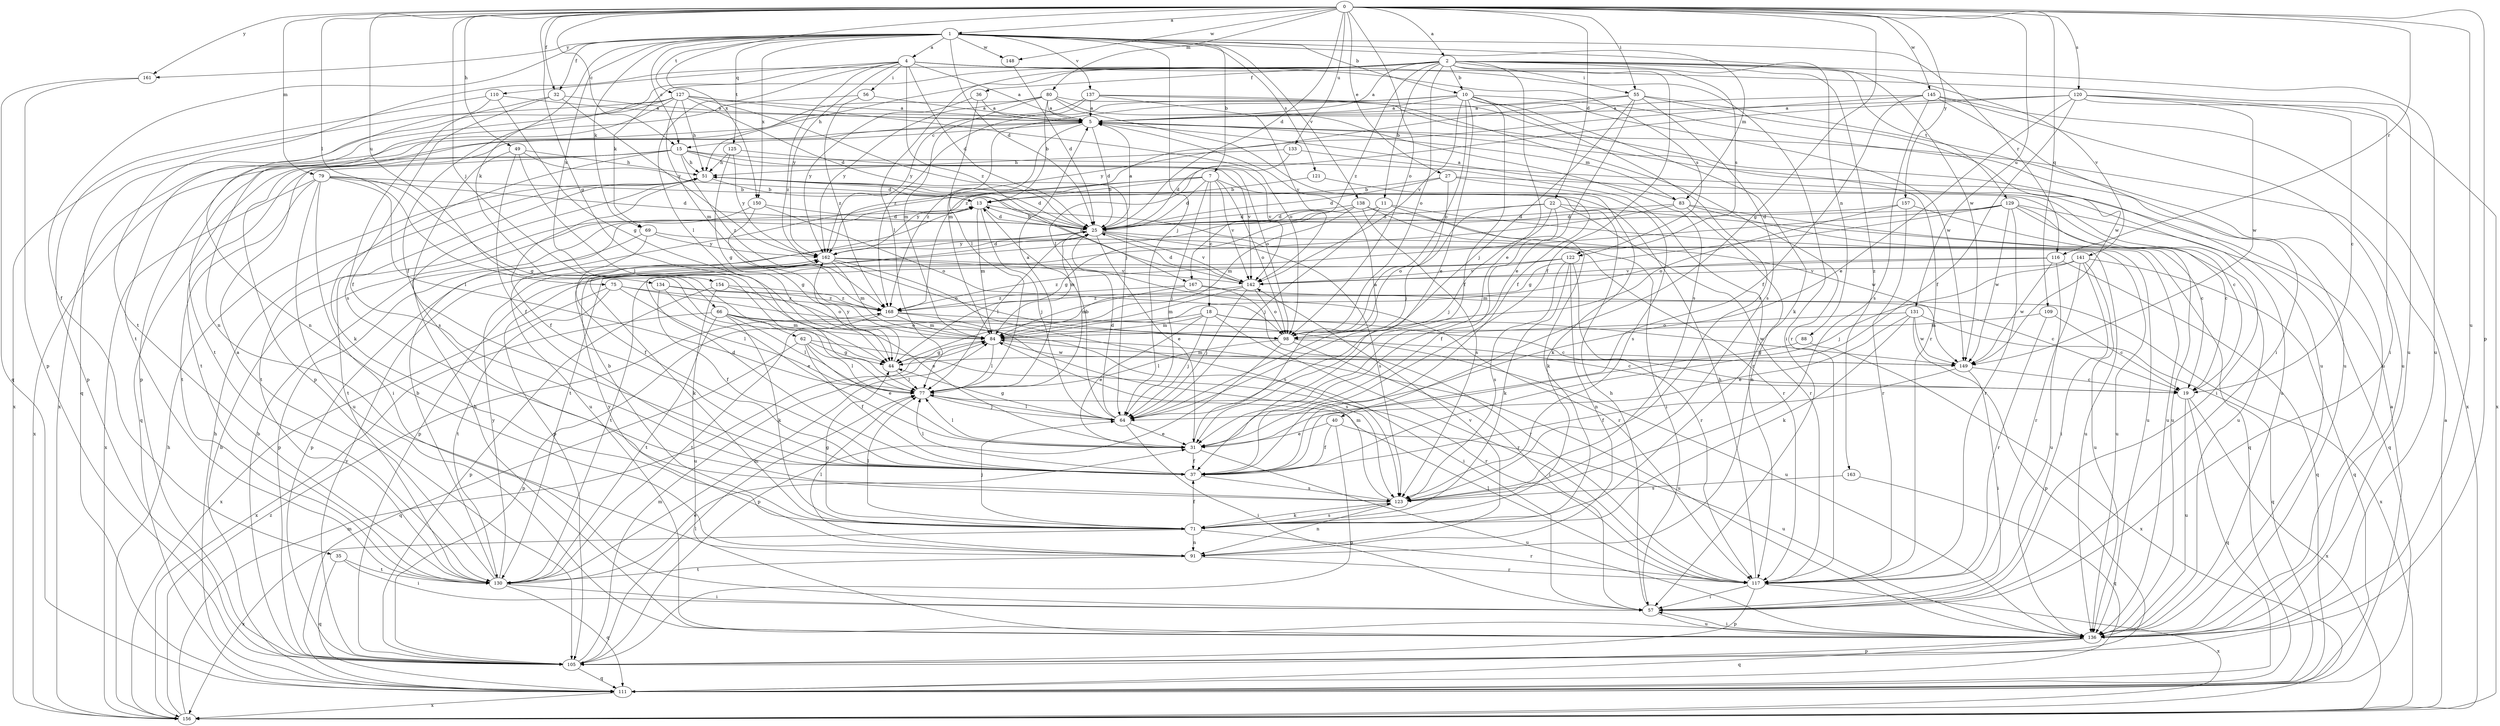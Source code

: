 strict digraph  {
0;
1;
2;
4;
5;
7;
10;
11;
13;
15;
18;
19;
22;
25;
27;
31;
32;
35;
36;
37;
40;
44;
49;
51;
55;
56;
57;
62;
64;
66;
69;
71;
75;
77;
79;
80;
83;
84;
88;
91;
98;
105;
109;
110;
111;
116;
117;
120;
121;
122;
123;
125;
127;
129;
130;
131;
133;
134;
136;
137;
138;
141;
142;
145;
148;
149;
150;
154;
156;
157;
161;
162;
163;
167;
168;
0 -> 1  [label=a];
0 -> 2  [label=a];
0 -> 15  [label=c];
0 -> 22  [label=d];
0 -> 25  [label=d];
0 -> 27  [label=e];
0 -> 32  [label=f];
0 -> 40  [label=g];
0 -> 44  [label=g];
0 -> 49  [label=h];
0 -> 55  [label=i];
0 -> 62  [label=j];
0 -> 75  [label=l];
0 -> 79  [label=m];
0 -> 80  [label=m];
0 -> 98  [label=o];
0 -> 105  [label=p];
0 -> 109  [label=q];
0 -> 116  [label=r];
0 -> 120  [label=s];
0 -> 131  [label=u];
0 -> 133  [label=u];
0 -> 134  [label=u];
0 -> 136  [label=u];
0 -> 145  [label=w];
0 -> 148  [label=w];
0 -> 150  [label=x];
0 -> 157  [label=y];
0 -> 161  [label=y];
1 -> 4  [label=a];
1 -> 7  [label=b];
1 -> 10  [label=b];
1 -> 15  [label=c];
1 -> 25  [label=d];
1 -> 32  [label=f];
1 -> 35  [label=f];
1 -> 64  [label=j];
1 -> 66  [label=k];
1 -> 69  [label=k];
1 -> 83  [label=m];
1 -> 116  [label=r];
1 -> 121  [label=s];
1 -> 125  [label=t];
1 -> 127  [label=t];
1 -> 137  [label=v];
1 -> 138  [label=v];
1 -> 148  [label=w];
1 -> 149  [label=w];
1 -> 150  [label=x];
1 -> 154  [label=x];
1 -> 161  [label=y];
2 -> 5  [label=a];
2 -> 10  [label=b];
2 -> 11  [label=b];
2 -> 31  [label=e];
2 -> 36  [label=f];
2 -> 37  [label=f];
2 -> 51  [label=h];
2 -> 55  [label=i];
2 -> 69  [label=k];
2 -> 77  [label=l];
2 -> 88  [label=n];
2 -> 98  [label=o];
2 -> 122  [label=s];
2 -> 129  [label=t];
2 -> 130  [label=t];
2 -> 136  [label=u];
2 -> 141  [label=v];
2 -> 163  [label=z];
2 -> 167  [label=z];
4 -> 5  [label=a];
4 -> 25  [label=d];
4 -> 37  [label=f];
4 -> 56  [label=i];
4 -> 57  [label=i];
4 -> 77  [label=l];
4 -> 110  [label=q];
4 -> 122  [label=s];
4 -> 136  [label=u];
4 -> 162  [label=y];
4 -> 167  [label=z];
4 -> 168  [label=z];
5 -> 15  [label=c];
5 -> 25  [label=d];
5 -> 83  [label=m];
5 -> 130  [label=t];
5 -> 168  [label=z];
7 -> 13  [label=b];
7 -> 18  [label=c];
7 -> 19  [label=c];
7 -> 25  [label=d];
7 -> 64  [label=j];
7 -> 98  [label=o];
7 -> 136  [label=u];
7 -> 142  [label=v];
7 -> 162  [label=y];
10 -> 5  [label=a];
10 -> 31  [label=e];
10 -> 37  [label=f];
10 -> 71  [label=k];
10 -> 84  [label=m];
10 -> 98  [label=o];
10 -> 123  [label=s];
10 -> 136  [label=u];
10 -> 142  [label=v];
10 -> 149  [label=w];
10 -> 168  [label=z];
11 -> 25  [label=d];
11 -> 64  [label=j];
11 -> 71  [label=k];
11 -> 105  [label=p];
11 -> 136  [label=u];
13 -> 25  [label=d];
13 -> 64  [label=j];
13 -> 84  [label=m];
13 -> 117  [label=r];
15 -> 51  [label=h];
15 -> 71  [label=k];
15 -> 98  [label=o];
15 -> 111  [label=q];
15 -> 117  [label=r];
15 -> 130  [label=t];
15 -> 142  [label=v];
15 -> 156  [label=x];
15 -> 168  [label=z];
18 -> 19  [label=c];
18 -> 31  [label=e];
18 -> 64  [label=j];
18 -> 84  [label=m];
18 -> 105  [label=p];
18 -> 117  [label=r];
18 -> 149  [label=w];
19 -> 111  [label=q];
19 -> 136  [label=u];
19 -> 156  [label=x];
22 -> 19  [label=c];
22 -> 25  [label=d];
22 -> 37  [label=f];
22 -> 64  [label=j];
22 -> 98  [label=o];
22 -> 117  [label=r];
25 -> 5  [label=a];
25 -> 13  [label=b];
25 -> 31  [label=e];
25 -> 77  [label=l];
25 -> 84  [label=m];
25 -> 105  [label=p];
25 -> 123  [label=s];
25 -> 136  [label=u];
25 -> 142  [label=v];
25 -> 162  [label=y];
27 -> 13  [label=b];
27 -> 25  [label=d];
27 -> 57  [label=i];
27 -> 64  [label=j];
27 -> 123  [label=s];
31 -> 5  [label=a];
31 -> 37  [label=f];
31 -> 77  [label=l];
31 -> 136  [label=u];
32 -> 5  [label=a];
32 -> 37  [label=f];
32 -> 123  [label=s];
32 -> 162  [label=y];
35 -> 57  [label=i];
35 -> 111  [label=q];
35 -> 130  [label=t];
36 -> 5  [label=a];
36 -> 77  [label=l];
36 -> 162  [label=y];
37 -> 25  [label=d];
37 -> 77  [label=l];
37 -> 123  [label=s];
40 -> 31  [label=e];
40 -> 37  [label=f];
40 -> 105  [label=p];
40 -> 136  [label=u];
44 -> 77  [label=l];
44 -> 162  [label=y];
49 -> 25  [label=d];
49 -> 37  [label=f];
49 -> 51  [label=h];
49 -> 77  [label=l];
49 -> 123  [label=s];
51 -> 13  [label=b];
51 -> 25  [label=d];
51 -> 37  [label=f];
51 -> 130  [label=t];
55 -> 5  [label=a];
55 -> 31  [label=e];
55 -> 64  [label=j];
55 -> 123  [label=s];
55 -> 136  [label=u];
55 -> 149  [label=w];
55 -> 168  [label=z];
56 -> 5  [label=a];
56 -> 156  [label=x];
56 -> 168  [label=z];
57 -> 51  [label=h];
57 -> 136  [label=u];
62 -> 31  [label=e];
62 -> 37  [label=f];
62 -> 44  [label=g];
62 -> 77  [label=l];
62 -> 111  [label=q];
62 -> 117  [label=r];
64 -> 13  [label=b];
64 -> 25  [label=d];
64 -> 31  [label=e];
64 -> 44  [label=g];
64 -> 57  [label=i];
64 -> 77  [label=l];
66 -> 57  [label=i];
66 -> 71  [label=k];
66 -> 77  [label=l];
66 -> 84  [label=m];
66 -> 98  [label=o];
66 -> 130  [label=t];
66 -> 156  [label=x];
69 -> 37  [label=f];
69 -> 105  [label=p];
69 -> 136  [label=u];
69 -> 162  [label=y];
71 -> 13  [label=b];
71 -> 37  [label=f];
71 -> 44  [label=g];
71 -> 64  [label=j];
71 -> 77  [label=l];
71 -> 91  [label=n];
71 -> 117  [label=r];
71 -> 123  [label=s];
71 -> 156  [label=x];
75 -> 77  [label=l];
75 -> 98  [label=o];
75 -> 130  [label=t];
75 -> 156  [label=x];
75 -> 168  [label=z];
77 -> 5  [label=a];
77 -> 64  [label=j];
79 -> 13  [label=b];
79 -> 25  [label=d];
79 -> 44  [label=g];
79 -> 57  [label=i];
79 -> 77  [label=l];
79 -> 130  [label=t];
79 -> 136  [label=u];
79 -> 156  [label=x];
80 -> 5  [label=a];
80 -> 13  [label=b];
80 -> 37  [label=f];
80 -> 84  [label=m];
80 -> 105  [label=p];
80 -> 117  [label=r];
80 -> 123  [label=s];
80 -> 162  [label=y];
83 -> 5  [label=a];
83 -> 25  [label=d];
83 -> 91  [label=n];
83 -> 105  [label=p];
83 -> 111  [label=q];
83 -> 136  [label=u];
84 -> 44  [label=g];
84 -> 77  [label=l];
84 -> 136  [label=u];
84 -> 149  [label=w];
88 -> 44  [label=g];
88 -> 156  [label=x];
91 -> 77  [label=l];
91 -> 117  [label=r];
91 -> 130  [label=t];
91 -> 142  [label=v];
91 -> 162  [label=y];
98 -> 19  [label=c];
98 -> 57  [label=i];
98 -> 77  [label=l];
98 -> 105  [label=p];
105 -> 13  [label=b];
105 -> 77  [label=l];
105 -> 84  [label=m];
105 -> 111  [label=q];
105 -> 162  [label=y];
109 -> 19  [label=c];
109 -> 84  [label=m];
109 -> 117  [label=r];
110 -> 5  [label=a];
110 -> 44  [label=g];
110 -> 91  [label=n];
110 -> 105  [label=p];
111 -> 5  [label=a];
111 -> 13  [label=b];
111 -> 51  [label=h];
111 -> 156  [label=x];
116 -> 84  [label=m];
116 -> 111  [label=q];
116 -> 136  [label=u];
116 -> 142  [label=v];
116 -> 149  [label=w];
117 -> 51  [label=h];
117 -> 57  [label=i];
117 -> 77  [label=l];
117 -> 105  [label=p];
117 -> 156  [label=x];
120 -> 5  [label=a];
120 -> 19  [label=c];
120 -> 31  [label=e];
120 -> 37  [label=f];
120 -> 57  [label=i];
120 -> 77  [label=l];
120 -> 149  [label=w];
120 -> 156  [label=x];
121 -> 13  [label=b];
121 -> 71  [label=k];
122 -> 71  [label=k];
122 -> 91  [label=n];
122 -> 117  [label=r];
122 -> 123  [label=s];
122 -> 130  [label=t];
122 -> 142  [label=v];
122 -> 168  [label=z];
123 -> 71  [label=k];
123 -> 84  [label=m];
123 -> 91  [label=n];
125 -> 44  [label=g];
125 -> 51  [label=h];
125 -> 142  [label=v];
125 -> 162  [label=y];
127 -> 5  [label=a];
127 -> 25  [label=d];
127 -> 51  [label=h];
127 -> 64  [label=j];
127 -> 84  [label=m];
127 -> 91  [label=n];
127 -> 98  [label=o];
127 -> 111  [label=q];
127 -> 130  [label=t];
127 -> 156  [label=x];
129 -> 19  [label=c];
129 -> 25  [label=d];
129 -> 44  [label=g];
129 -> 111  [label=q];
129 -> 117  [label=r];
129 -> 130  [label=t];
129 -> 136  [label=u];
129 -> 149  [label=w];
130 -> 5  [label=a];
130 -> 13  [label=b];
130 -> 31  [label=e];
130 -> 57  [label=i];
130 -> 84  [label=m];
130 -> 111  [label=q];
130 -> 162  [label=y];
131 -> 31  [label=e];
131 -> 71  [label=k];
131 -> 98  [label=o];
131 -> 105  [label=p];
131 -> 111  [label=q];
131 -> 149  [label=w];
133 -> 25  [label=d];
133 -> 51  [label=h];
133 -> 136  [label=u];
134 -> 19  [label=c];
134 -> 31  [label=e];
134 -> 37  [label=f];
134 -> 168  [label=z];
136 -> 51  [label=h];
136 -> 57  [label=i];
136 -> 105  [label=p];
136 -> 111  [label=q];
137 -> 5  [label=a];
137 -> 105  [label=p];
137 -> 117  [label=r];
137 -> 136  [label=u];
137 -> 142  [label=v];
137 -> 162  [label=y];
138 -> 25  [label=d];
138 -> 44  [label=g];
138 -> 57  [label=i];
138 -> 84  [label=m];
138 -> 123  [label=s];
138 -> 149  [label=w];
141 -> 57  [label=i];
141 -> 64  [label=j];
141 -> 111  [label=q];
141 -> 117  [label=r];
141 -> 136  [label=u];
141 -> 142  [label=v];
142 -> 25  [label=d];
142 -> 51  [label=h];
142 -> 64  [label=j];
142 -> 84  [label=m];
142 -> 98  [label=o];
142 -> 168  [label=z];
145 -> 5  [label=a];
145 -> 37  [label=f];
145 -> 57  [label=i];
145 -> 123  [label=s];
145 -> 136  [label=u];
145 -> 156  [label=x];
145 -> 162  [label=y];
148 -> 25  [label=d];
149 -> 19  [label=c];
149 -> 37  [label=f];
149 -> 57  [label=i];
149 -> 84  [label=m];
150 -> 25  [label=d];
150 -> 44  [label=g];
150 -> 98  [label=o];
150 -> 130  [label=t];
154 -> 31  [label=e];
154 -> 105  [label=p];
154 -> 136  [label=u];
154 -> 168  [label=z];
156 -> 5  [label=a];
156 -> 51  [label=h];
156 -> 84  [label=m];
156 -> 168  [label=z];
157 -> 25  [label=d];
157 -> 98  [label=o];
157 -> 117  [label=r];
157 -> 136  [label=u];
161 -> 105  [label=p];
161 -> 111  [label=q];
162 -> 25  [label=d];
162 -> 71  [label=k];
162 -> 84  [label=m];
162 -> 98  [label=o];
162 -> 117  [label=r];
162 -> 123  [label=s];
162 -> 142  [label=v];
163 -> 111  [label=q];
163 -> 123  [label=s];
167 -> 84  [label=m];
167 -> 117  [label=r];
167 -> 156  [label=x];
167 -> 168  [label=z];
168 -> 84  [label=m];
168 -> 123  [label=s];
168 -> 130  [label=t];
168 -> 136  [label=u];
}
